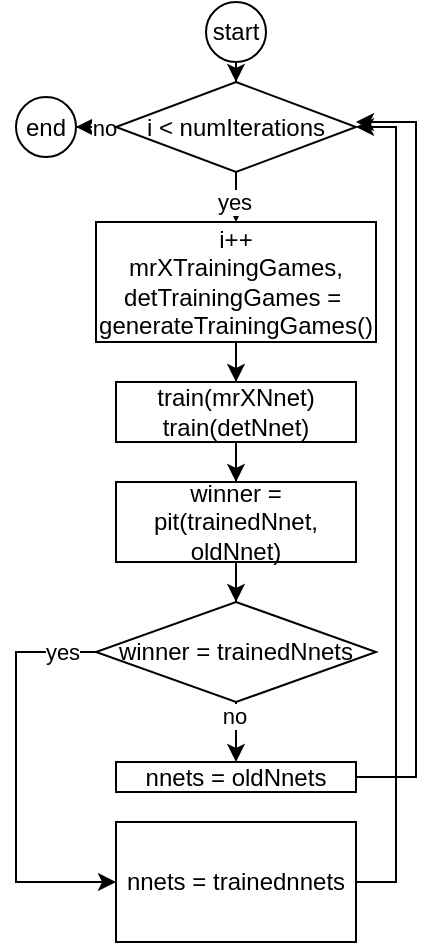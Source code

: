 <mxfile version="17.4.2" type="device"><diagram id="c2QEjvToxpLk6DEEc5Yh" name="Page-1"><mxGraphModel dx="418" dy="434" grid="1" gridSize="10" guides="1" tooltips="1" connect="1" arrows="1" fold="1" page="1" pageScale="1" pageWidth="827" pageHeight="1169" math="0" shadow="0"><root><mxCell id="0"/><mxCell id="1" parent="0"/><mxCell id="qR0C2NjzXqARUeNzeegk-5" value="" style="edgeStyle=orthogonalEdgeStyle;rounded=0;orthogonalLoop=1;jettySize=auto;html=1;" edge="1" parent="1" source="qR0C2NjzXqARUeNzeegk-1" target="qR0C2NjzXqARUeNzeegk-4"><mxGeometry relative="1" as="geometry"/></mxCell><mxCell id="qR0C2NjzXqARUeNzeegk-1" value="start" style="ellipse;whiteSpace=wrap;html=1;" vertex="1" parent="1"><mxGeometry x="385" y="90" width="30" height="30" as="geometry"/></mxCell><mxCell id="qR0C2NjzXqARUeNzeegk-7" value="" style="edgeStyle=orthogonalEdgeStyle;rounded=0;orthogonalLoop=1;jettySize=auto;html=1;" edge="1" parent="1" source="qR0C2NjzXqARUeNzeegk-4" target="qR0C2NjzXqARUeNzeegk-6"><mxGeometry relative="1" as="geometry"/></mxCell><mxCell id="qR0C2NjzXqARUeNzeegk-8" value="no" style="edgeLabel;html=1;align=center;verticalAlign=middle;resizable=0;points=[];" vertex="1" connectable="0" parent="qR0C2NjzXqARUeNzeegk-7"><mxGeometry x="0.141" relative="1" as="geometry"><mxPoint as="offset"/></mxGeometry></mxCell><mxCell id="qR0C2NjzXqARUeNzeegk-10" value="" style="edgeStyle=orthogonalEdgeStyle;rounded=0;orthogonalLoop=1;jettySize=auto;html=1;" edge="1" parent="1" source="qR0C2NjzXqARUeNzeegk-4" target="qR0C2NjzXqARUeNzeegk-9"><mxGeometry relative="1" as="geometry"/></mxCell><mxCell id="qR0C2NjzXqARUeNzeegk-20" value="yes" style="edgeLabel;html=1;align=center;verticalAlign=middle;resizable=0;points=[];" vertex="1" connectable="0" parent="qR0C2NjzXqARUeNzeegk-10"><mxGeometry x="0.624" y="-1" relative="1" as="geometry"><mxPoint as="offset"/></mxGeometry></mxCell><mxCell id="qR0C2NjzXqARUeNzeegk-4" value="i &amp;lt; numIterations" style="rhombus;whiteSpace=wrap;html=1;" vertex="1" parent="1"><mxGeometry x="340" y="130" width="120" height="45" as="geometry"/></mxCell><mxCell id="qR0C2NjzXqARUeNzeegk-6" value="end" style="ellipse;whiteSpace=wrap;html=1;" vertex="1" parent="1"><mxGeometry x="290" y="137.5" width="30" height="30" as="geometry"/></mxCell><mxCell id="qR0C2NjzXqARUeNzeegk-12" value="" style="edgeStyle=orthogonalEdgeStyle;rounded=0;orthogonalLoop=1;jettySize=auto;html=1;" edge="1" parent="1" source="qR0C2NjzXqARUeNzeegk-9" target="qR0C2NjzXqARUeNzeegk-11"><mxGeometry relative="1" as="geometry"/></mxCell><mxCell id="qR0C2NjzXqARUeNzeegk-9" value="i++&lt;br&gt;mrXTrainingGames,&lt;br&gt;detTrainingGames =&amp;nbsp;&lt;br&gt;generateTrainingGames()" style="whiteSpace=wrap;html=1;" vertex="1" parent="1"><mxGeometry x="330" y="200" width="140" height="60" as="geometry"/></mxCell><mxCell id="qR0C2NjzXqARUeNzeegk-14" value="" style="edgeStyle=orthogonalEdgeStyle;rounded=0;orthogonalLoop=1;jettySize=auto;html=1;" edge="1" parent="1" source="qR0C2NjzXqARUeNzeegk-11" target="qR0C2NjzXqARUeNzeegk-13"><mxGeometry relative="1" as="geometry"/></mxCell><mxCell id="qR0C2NjzXqARUeNzeegk-11" value="train(mrXNnet)&lt;br&gt;train(detNnet)" style="whiteSpace=wrap;html=1;" vertex="1" parent="1"><mxGeometry x="340" y="280" width="120" height="30" as="geometry"/></mxCell><mxCell id="qR0C2NjzXqARUeNzeegk-16" value="" style="edgeStyle=orthogonalEdgeStyle;rounded=0;orthogonalLoop=1;jettySize=auto;html=1;" edge="1" parent="1" source="qR0C2NjzXqARUeNzeegk-13" target="qR0C2NjzXqARUeNzeegk-15"><mxGeometry relative="1" as="geometry"/></mxCell><mxCell id="qR0C2NjzXqARUeNzeegk-13" value="winner = pit(trainedNnet, oldNnet)" style="whiteSpace=wrap;html=1;" vertex="1" parent="1"><mxGeometry x="340" y="330" width="120" height="40" as="geometry"/></mxCell><mxCell id="qR0C2NjzXqARUeNzeegk-18" value="" style="edgeStyle=orthogonalEdgeStyle;rounded=0;orthogonalLoop=1;jettySize=auto;html=1;" edge="1" parent="1" source="qR0C2NjzXqARUeNzeegk-15" target="qR0C2NjzXqARUeNzeegk-17"><mxGeometry relative="1" as="geometry"/></mxCell><mxCell id="qR0C2NjzXqARUeNzeegk-19" value="no" style="edgeLabel;html=1;align=center;verticalAlign=middle;resizable=0;points=[];" vertex="1" connectable="0" parent="qR0C2NjzXqARUeNzeegk-18"><mxGeometry x="-0.73" y="-1" relative="1" as="geometry"><mxPoint as="offset"/></mxGeometry></mxCell><mxCell id="qR0C2NjzXqARUeNzeegk-24" value="" style="edgeStyle=orthogonalEdgeStyle;rounded=0;orthogonalLoop=1;jettySize=auto;html=1;" edge="1" parent="1" source="qR0C2NjzXqARUeNzeegk-15" target="qR0C2NjzXqARUeNzeegk-23"><mxGeometry relative="1" as="geometry"><Array as="points"><mxPoint x="290" y="415"/><mxPoint x="290" y="530"/></Array></mxGeometry></mxCell><mxCell id="qR0C2NjzXqARUeNzeegk-25" value="yes" style="edgeLabel;html=1;align=center;verticalAlign=middle;resizable=0;points=[];" vertex="1" connectable="0" parent="qR0C2NjzXqARUeNzeegk-24"><mxGeometry x="-0.831" relative="1" as="geometry"><mxPoint as="offset"/></mxGeometry></mxCell><mxCell id="qR0C2NjzXqARUeNzeegk-15" value="winner = trainedNnets" style="rhombus;whiteSpace=wrap;html=1;" vertex="1" parent="1"><mxGeometry x="330" y="390" width="140" height="50" as="geometry"/></mxCell><mxCell id="qR0C2NjzXqARUeNzeegk-22" style="edgeStyle=orthogonalEdgeStyle;rounded=0;orthogonalLoop=1;jettySize=auto;html=1;" edge="1" parent="1" source="qR0C2NjzXqARUeNzeegk-17"><mxGeometry relative="1" as="geometry"><mxPoint x="460" y="150" as="targetPoint"/><Array as="points"><mxPoint x="490" y="478"/><mxPoint x="490" y="150"/></Array></mxGeometry></mxCell><mxCell id="qR0C2NjzXqARUeNzeegk-17" value="nnets = oldNnets" style="whiteSpace=wrap;html=1;" vertex="1" parent="1"><mxGeometry x="340" y="470" width="120" height="15" as="geometry"/></mxCell><mxCell id="qR0C2NjzXqARUeNzeegk-27" style="edgeStyle=orthogonalEdgeStyle;rounded=0;orthogonalLoop=1;jettySize=auto;html=1;entryX=1;entryY=0.5;entryDx=0;entryDy=0;" edge="1" parent="1" source="qR0C2NjzXqARUeNzeegk-23" target="qR0C2NjzXqARUeNzeegk-4"><mxGeometry relative="1" as="geometry"><Array as="points"><mxPoint x="480" y="530"/><mxPoint x="480" y="153"/></Array></mxGeometry></mxCell><mxCell id="qR0C2NjzXqARUeNzeegk-23" value="nnets = trainednnets" style="whiteSpace=wrap;html=1;" vertex="1" parent="1"><mxGeometry x="340" y="500" width="120" height="60" as="geometry"/></mxCell></root></mxGraphModel></diagram></mxfile>